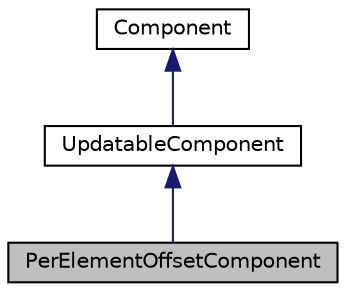 digraph "PerElementOffsetComponent"
{
  edge [fontname="Helvetica",fontsize="10",labelfontname="Helvetica",labelfontsize="10"];
  node [fontname="Helvetica",fontsize="10",shape=record];
  Node0 [label="PerElementOffsetComponent",height=0.2,width=0.4,color="black", fillcolor="grey75", style="filled", fontcolor="black"];
  Node1 -> Node0 [dir="back",color="midnightblue",fontsize="10",style="solid",fontname="Helvetica"];
  Node1 [label="UpdatableComponent",height=0.2,width=0.4,color="black", fillcolor="white", style="filled",URL="$classkaldi_1_1nnet3_1_1UpdatableComponent.html",tooltip="Class UpdatableComponent is a Component which has trainable parameters; it extends the interface of C..."];
  Node2 -> Node1 [dir="back",color="midnightblue",fontsize="10",style="solid",fontname="Helvetica"];
  Node2 [label="Component",height=0.2,width=0.4,color="black", fillcolor="white", style="filled",URL="$classkaldi_1_1nnet3_1_1Component.html",tooltip="Abstract base-class for neural-net components. "];
}
